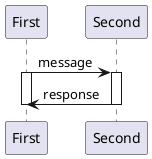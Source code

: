 {
  "sha1": "f1rf8akyf039v71uoi3jdzrpnwh2a3j",
  "insertion": {
    "when": "2024-06-01T09:03:05.424Z",
    "url": "https://forum.plantuml.net/16663/small-rendering-difference-between-default-and-teoz",
    "user": "plantuml@gmail.com"
  }
}
@startuml
First -> Second : message
activate First
activate Second
Second ->  First: response
deactivate First
deactivate Second
@enduml
